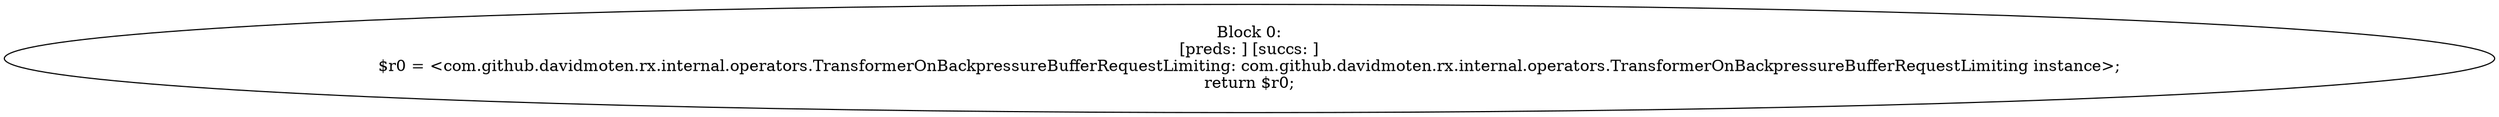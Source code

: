 digraph "unitGraph" {
    "Block 0:
[preds: ] [succs: ]
$r0 = <com.github.davidmoten.rx.internal.operators.TransformerOnBackpressureBufferRequestLimiting: com.github.davidmoten.rx.internal.operators.TransformerOnBackpressureBufferRequestLimiting instance>;
return $r0;
"
}
